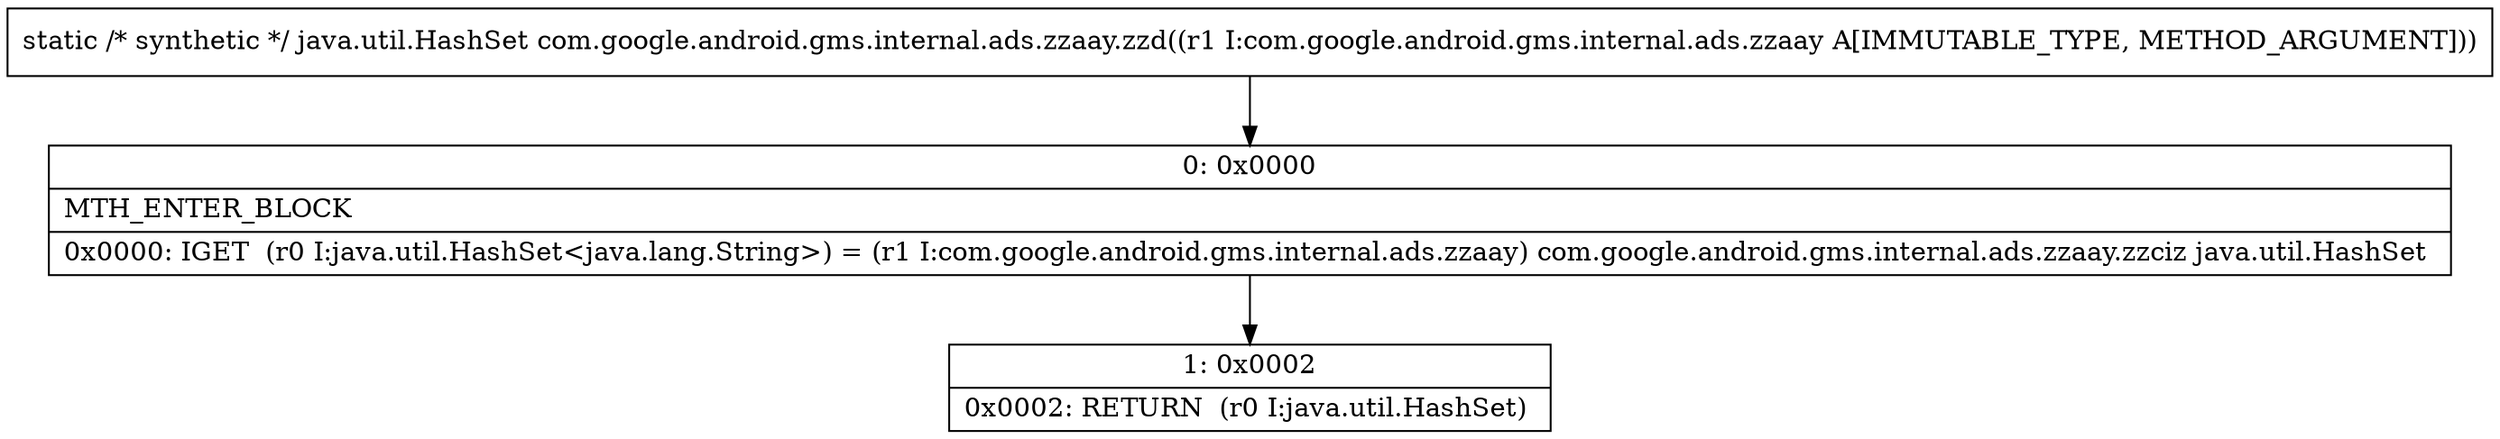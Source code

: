 digraph "CFG forcom.google.android.gms.internal.ads.zzaay.zzd(Lcom\/google\/android\/gms\/internal\/ads\/zzaay;)Ljava\/util\/HashSet;" {
Node_0 [shape=record,label="{0\:\ 0x0000|MTH_ENTER_BLOCK\l|0x0000: IGET  (r0 I:java.util.HashSet\<java.lang.String\>) = (r1 I:com.google.android.gms.internal.ads.zzaay) com.google.android.gms.internal.ads.zzaay.zzciz java.util.HashSet \l}"];
Node_1 [shape=record,label="{1\:\ 0x0002|0x0002: RETURN  (r0 I:java.util.HashSet) \l}"];
MethodNode[shape=record,label="{static \/* synthetic *\/ java.util.HashSet com.google.android.gms.internal.ads.zzaay.zzd((r1 I:com.google.android.gms.internal.ads.zzaay A[IMMUTABLE_TYPE, METHOD_ARGUMENT])) }"];
MethodNode -> Node_0;
Node_0 -> Node_1;
}

